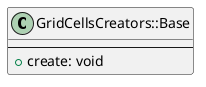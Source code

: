 @startuml grid_cells_creators_base_class

class GridCellsCreators::Base {
    --
    + create: void
}

@enduml